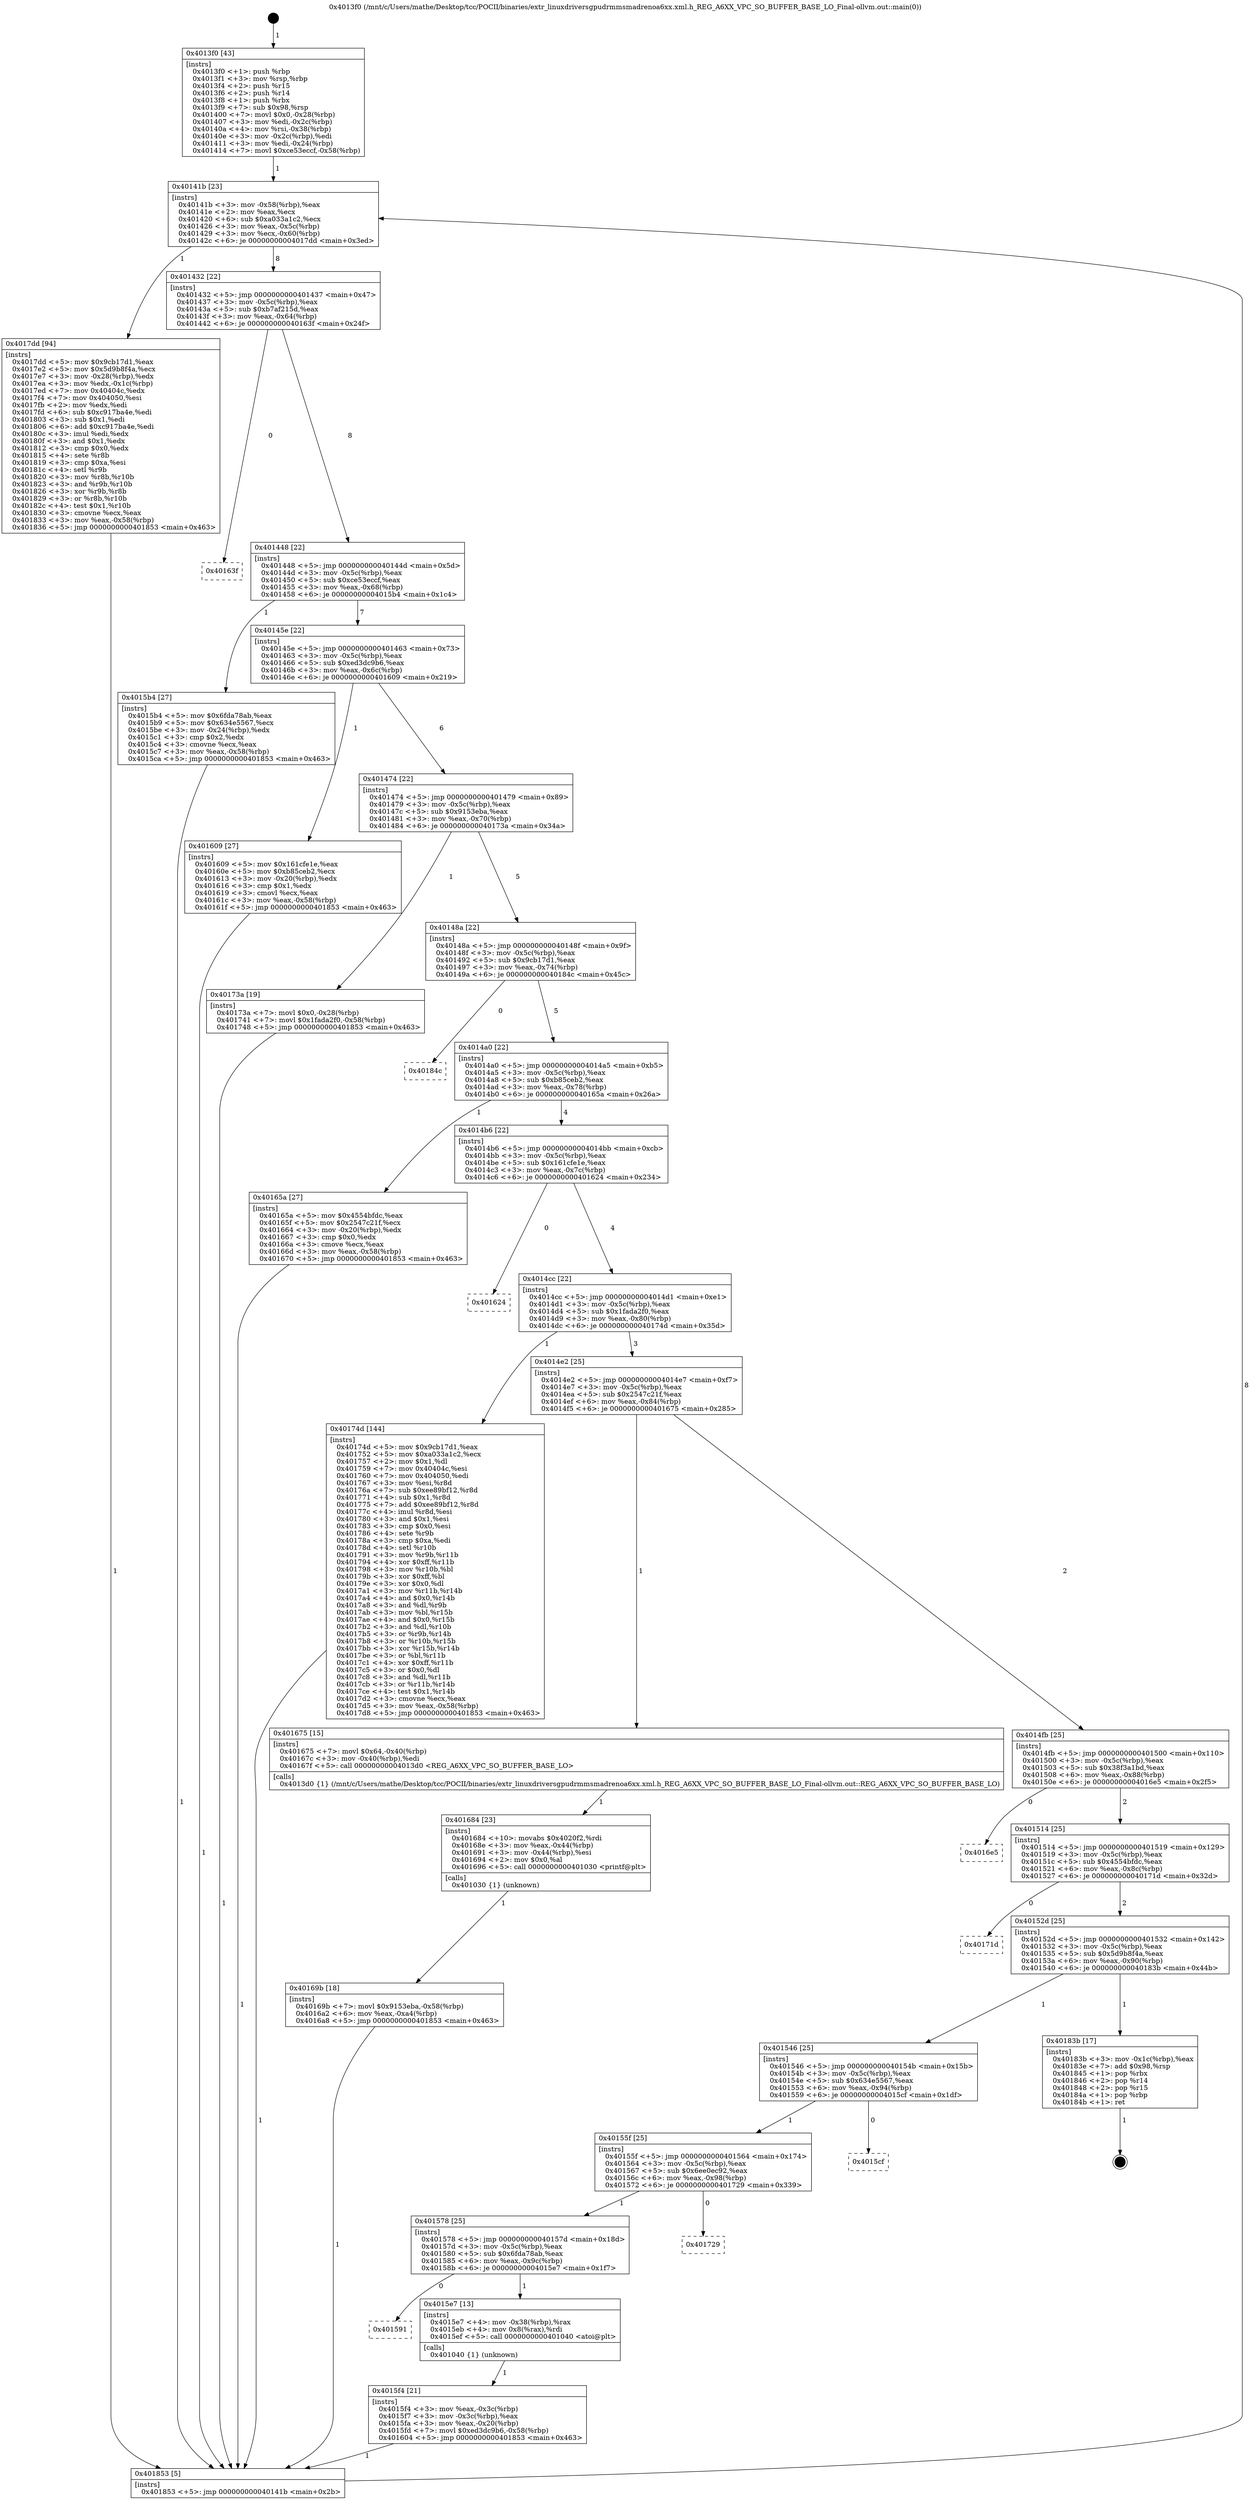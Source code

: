 digraph "0x4013f0" {
  label = "0x4013f0 (/mnt/c/Users/mathe/Desktop/tcc/POCII/binaries/extr_linuxdriversgpudrmmsmadrenoa6xx.xml.h_REG_A6XX_VPC_SO_BUFFER_BASE_LO_Final-ollvm.out::main(0))"
  labelloc = "t"
  node[shape=record]

  Entry [label="",width=0.3,height=0.3,shape=circle,fillcolor=black,style=filled]
  "0x40141b" [label="{
     0x40141b [23]\l
     | [instrs]\l
     &nbsp;&nbsp;0x40141b \<+3\>: mov -0x58(%rbp),%eax\l
     &nbsp;&nbsp;0x40141e \<+2\>: mov %eax,%ecx\l
     &nbsp;&nbsp;0x401420 \<+6\>: sub $0xa033a1c2,%ecx\l
     &nbsp;&nbsp;0x401426 \<+3\>: mov %eax,-0x5c(%rbp)\l
     &nbsp;&nbsp;0x401429 \<+3\>: mov %ecx,-0x60(%rbp)\l
     &nbsp;&nbsp;0x40142c \<+6\>: je 00000000004017dd \<main+0x3ed\>\l
  }"]
  "0x4017dd" [label="{
     0x4017dd [94]\l
     | [instrs]\l
     &nbsp;&nbsp;0x4017dd \<+5\>: mov $0x9cb17d1,%eax\l
     &nbsp;&nbsp;0x4017e2 \<+5\>: mov $0x5d9b8f4a,%ecx\l
     &nbsp;&nbsp;0x4017e7 \<+3\>: mov -0x28(%rbp),%edx\l
     &nbsp;&nbsp;0x4017ea \<+3\>: mov %edx,-0x1c(%rbp)\l
     &nbsp;&nbsp;0x4017ed \<+7\>: mov 0x40404c,%edx\l
     &nbsp;&nbsp;0x4017f4 \<+7\>: mov 0x404050,%esi\l
     &nbsp;&nbsp;0x4017fb \<+2\>: mov %edx,%edi\l
     &nbsp;&nbsp;0x4017fd \<+6\>: sub $0xc917ba4e,%edi\l
     &nbsp;&nbsp;0x401803 \<+3\>: sub $0x1,%edi\l
     &nbsp;&nbsp;0x401806 \<+6\>: add $0xc917ba4e,%edi\l
     &nbsp;&nbsp;0x40180c \<+3\>: imul %edi,%edx\l
     &nbsp;&nbsp;0x40180f \<+3\>: and $0x1,%edx\l
     &nbsp;&nbsp;0x401812 \<+3\>: cmp $0x0,%edx\l
     &nbsp;&nbsp;0x401815 \<+4\>: sete %r8b\l
     &nbsp;&nbsp;0x401819 \<+3\>: cmp $0xa,%esi\l
     &nbsp;&nbsp;0x40181c \<+4\>: setl %r9b\l
     &nbsp;&nbsp;0x401820 \<+3\>: mov %r8b,%r10b\l
     &nbsp;&nbsp;0x401823 \<+3\>: and %r9b,%r10b\l
     &nbsp;&nbsp;0x401826 \<+3\>: xor %r9b,%r8b\l
     &nbsp;&nbsp;0x401829 \<+3\>: or %r8b,%r10b\l
     &nbsp;&nbsp;0x40182c \<+4\>: test $0x1,%r10b\l
     &nbsp;&nbsp;0x401830 \<+3\>: cmovne %ecx,%eax\l
     &nbsp;&nbsp;0x401833 \<+3\>: mov %eax,-0x58(%rbp)\l
     &nbsp;&nbsp;0x401836 \<+5\>: jmp 0000000000401853 \<main+0x463\>\l
  }"]
  "0x401432" [label="{
     0x401432 [22]\l
     | [instrs]\l
     &nbsp;&nbsp;0x401432 \<+5\>: jmp 0000000000401437 \<main+0x47\>\l
     &nbsp;&nbsp;0x401437 \<+3\>: mov -0x5c(%rbp),%eax\l
     &nbsp;&nbsp;0x40143a \<+5\>: sub $0xb7af215d,%eax\l
     &nbsp;&nbsp;0x40143f \<+3\>: mov %eax,-0x64(%rbp)\l
     &nbsp;&nbsp;0x401442 \<+6\>: je 000000000040163f \<main+0x24f\>\l
  }"]
  Exit [label="",width=0.3,height=0.3,shape=circle,fillcolor=black,style=filled,peripheries=2]
  "0x40163f" [label="{
     0x40163f\l
  }", style=dashed]
  "0x401448" [label="{
     0x401448 [22]\l
     | [instrs]\l
     &nbsp;&nbsp;0x401448 \<+5\>: jmp 000000000040144d \<main+0x5d\>\l
     &nbsp;&nbsp;0x40144d \<+3\>: mov -0x5c(%rbp),%eax\l
     &nbsp;&nbsp;0x401450 \<+5\>: sub $0xce53eccf,%eax\l
     &nbsp;&nbsp;0x401455 \<+3\>: mov %eax,-0x68(%rbp)\l
     &nbsp;&nbsp;0x401458 \<+6\>: je 00000000004015b4 \<main+0x1c4\>\l
  }"]
  "0x40169b" [label="{
     0x40169b [18]\l
     | [instrs]\l
     &nbsp;&nbsp;0x40169b \<+7\>: movl $0x9153eba,-0x58(%rbp)\l
     &nbsp;&nbsp;0x4016a2 \<+6\>: mov %eax,-0xa4(%rbp)\l
     &nbsp;&nbsp;0x4016a8 \<+5\>: jmp 0000000000401853 \<main+0x463\>\l
  }"]
  "0x4015b4" [label="{
     0x4015b4 [27]\l
     | [instrs]\l
     &nbsp;&nbsp;0x4015b4 \<+5\>: mov $0x6fda78ab,%eax\l
     &nbsp;&nbsp;0x4015b9 \<+5\>: mov $0x634e5567,%ecx\l
     &nbsp;&nbsp;0x4015be \<+3\>: mov -0x24(%rbp),%edx\l
     &nbsp;&nbsp;0x4015c1 \<+3\>: cmp $0x2,%edx\l
     &nbsp;&nbsp;0x4015c4 \<+3\>: cmovne %ecx,%eax\l
     &nbsp;&nbsp;0x4015c7 \<+3\>: mov %eax,-0x58(%rbp)\l
     &nbsp;&nbsp;0x4015ca \<+5\>: jmp 0000000000401853 \<main+0x463\>\l
  }"]
  "0x40145e" [label="{
     0x40145e [22]\l
     | [instrs]\l
     &nbsp;&nbsp;0x40145e \<+5\>: jmp 0000000000401463 \<main+0x73\>\l
     &nbsp;&nbsp;0x401463 \<+3\>: mov -0x5c(%rbp),%eax\l
     &nbsp;&nbsp;0x401466 \<+5\>: sub $0xed3dc9b6,%eax\l
     &nbsp;&nbsp;0x40146b \<+3\>: mov %eax,-0x6c(%rbp)\l
     &nbsp;&nbsp;0x40146e \<+6\>: je 0000000000401609 \<main+0x219\>\l
  }"]
  "0x401853" [label="{
     0x401853 [5]\l
     | [instrs]\l
     &nbsp;&nbsp;0x401853 \<+5\>: jmp 000000000040141b \<main+0x2b\>\l
  }"]
  "0x4013f0" [label="{
     0x4013f0 [43]\l
     | [instrs]\l
     &nbsp;&nbsp;0x4013f0 \<+1\>: push %rbp\l
     &nbsp;&nbsp;0x4013f1 \<+3\>: mov %rsp,%rbp\l
     &nbsp;&nbsp;0x4013f4 \<+2\>: push %r15\l
     &nbsp;&nbsp;0x4013f6 \<+2\>: push %r14\l
     &nbsp;&nbsp;0x4013f8 \<+1\>: push %rbx\l
     &nbsp;&nbsp;0x4013f9 \<+7\>: sub $0x98,%rsp\l
     &nbsp;&nbsp;0x401400 \<+7\>: movl $0x0,-0x28(%rbp)\l
     &nbsp;&nbsp;0x401407 \<+3\>: mov %edi,-0x2c(%rbp)\l
     &nbsp;&nbsp;0x40140a \<+4\>: mov %rsi,-0x38(%rbp)\l
     &nbsp;&nbsp;0x40140e \<+3\>: mov -0x2c(%rbp),%edi\l
     &nbsp;&nbsp;0x401411 \<+3\>: mov %edi,-0x24(%rbp)\l
     &nbsp;&nbsp;0x401414 \<+7\>: movl $0xce53eccf,-0x58(%rbp)\l
  }"]
  "0x401684" [label="{
     0x401684 [23]\l
     | [instrs]\l
     &nbsp;&nbsp;0x401684 \<+10\>: movabs $0x4020f2,%rdi\l
     &nbsp;&nbsp;0x40168e \<+3\>: mov %eax,-0x44(%rbp)\l
     &nbsp;&nbsp;0x401691 \<+3\>: mov -0x44(%rbp),%esi\l
     &nbsp;&nbsp;0x401694 \<+2\>: mov $0x0,%al\l
     &nbsp;&nbsp;0x401696 \<+5\>: call 0000000000401030 \<printf@plt\>\l
     | [calls]\l
     &nbsp;&nbsp;0x401030 \{1\} (unknown)\l
  }"]
  "0x401609" [label="{
     0x401609 [27]\l
     | [instrs]\l
     &nbsp;&nbsp;0x401609 \<+5\>: mov $0x161cfe1e,%eax\l
     &nbsp;&nbsp;0x40160e \<+5\>: mov $0xb85ceb2,%ecx\l
     &nbsp;&nbsp;0x401613 \<+3\>: mov -0x20(%rbp),%edx\l
     &nbsp;&nbsp;0x401616 \<+3\>: cmp $0x1,%edx\l
     &nbsp;&nbsp;0x401619 \<+3\>: cmovl %ecx,%eax\l
     &nbsp;&nbsp;0x40161c \<+3\>: mov %eax,-0x58(%rbp)\l
     &nbsp;&nbsp;0x40161f \<+5\>: jmp 0000000000401853 \<main+0x463\>\l
  }"]
  "0x401474" [label="{
     0x401474 [22]\l
     | [instrs]\l
     &nbsp;&nbsp;0x401474 \<+5\>: jmp 0000000000401479 \<main+0x89\>\l
     &nbsp;&nbsp;0x401479 \<+3\>: mov -0x5c(%rbp),%eax\l
     &nbsp;&nbsp;0x40147c \<+5\>: sub $0x9153eba,%eax\l
     &nbsp;&nbsp;0x401481 \<+3\>: mov %eax,-0x70(%rbp)\l
     &nbsp;&nbsp;0x401484 \<+6\>: je 000000000040173a \<main+0x34a\>\l
  }"]
  "0x4015f4" [label="{
     0x4015f4 [21]\l
     | [instrs]\l
     &nbsp;&nbsp;0x4015f4 \<+3\>: mov %eax,-0x3c(%rbp)\l
     &nbsp;&nbsp;0x4015f7 \<+3\>: mov -0x3c(%rbp),%eax\l
     &nbsp;&nbsp;0x4015fa \<+3\>: mov %eax,-0x20(%rbp)\l
     &nbsp;&nbsp;0x4015fd \<+7\>: movl $0xed3dc9b6,-0x58(%rbp)\l
     &nbsp;&nbsp;0x401604 \<+5\>: jmp 0000000000401853 \<main+0x463\>\l
  }"]
  "0x40173a" [label="{
     0x40173a [19]\l
     | [instrs]\l
     &nbsp;&nbsp;0x40173a \<+7\>: movl $0x0,-0x28(%rbp)\l
     &nbsp;&nbsp;0x401741 \<+7\>: movl $0x1fada2f0,-0x58(%rbp)\l
     &nbsp;&nbsp;0x401748 \<+5\>: jmp 0000000000401853 \<main+0x463\>\l
  }"]
  "0x40148a" [label="{
     0x40148a [22]\l
     | [instrs]\l
     &nbsp;&nbsp;0x40148a \<+5\>: jmp 000000000040148f \<main+0x9f\>\l
     &nbsp;&nbsp;0x40148f \<+3\>: mov -0x5c(%rbp),%eax\l
     &nbsp;&nbsp;0x401492 \<+5\>: sub $0x9cb17d1,%eax\l
     &nbsp;&nbsp;0x401497 \<+3\>: mov %eax,-0x74(%rbp)\l
     &nbsp;&nbsp;0x40149a \<+6\>: je 000000000040184c \<main+0x45c\>\l
  }"]
  "0x401591" [label="{
     0x401591\l
  }", style=dashed]
  "0x40184c" [label="{
     0x40184c\l
  }", style=dashed]
  "0x4014a0" [label="{
     0x4014a0 [22]\l
     | [instrs]\l
     &nbsp;&nbsp;0x4014a0 \<+5\>: jmp 00000000004014a5 \<main+0xb5\>\l
     &nbsp;&nbsp;0x4014a5 \<+3\>: mov -0x5c(%rbp),%eax\l
     &nbsp;&nbsp;0x4014a8 \<+5\>: sub $0xb85ceb2,%eax\l
     &nbsp;&nbsp;0x4014ad \<+3\>: mov %eax,-0x78(%rbp)\l
     &nbsp;&nbsp;0x4014b0 \<+6\>: je 000000000040165a \<main+0x26a\>\l
  }"]
  "0x4015e7" [label="{
     0x4015e7 [13]\l
     | [instrs]\l
     &nbsp;&nbsp;0x4015e7 \<+4\>: mov -0x38(%rbp),%rax\l
     &nbsp;&nbsp;0x4015eb \<+4\>: mov 0x8(%rax),%rdi\l
     &nbsp;&nbsp;0x4015ef \<+5\>: call 0000000000401040 \<atoi@plt\>\l
     | [calls]\l
     &nbsp;&nbsp;0x401040 \{1\} (unknown)\l
  }"]
  "0x40165a" [label="{
     0x40165a [27]\l
     | [instrs]\l
     &nbsp;&nbsp;0x40165a \<+5\>: mov $0x4554bfdc,%eax\l
     &nbsp;&nbsp;0x40165f \<+5\>: mov $0x2547c21f,%ecx\l
     &nbsp;&nbsp;0x401664 \<+3\>: mov -0x20(%rbp),%edx\l
     &nbsp;&nbsp;0x401667 \<+3\>: cmp $0x0,%edx\l
     &nbsp;&nbsp;0x40166a \<+3\>: cmove %ecx,%eax\l
     &nbsp;&nbsp;0x40166d \<+3\>: mov %eax,-0x58(%rbp)\l
     &nbsp;&nbsp;0x401670 \<+5\>: jmp 0000000000401853 \<main+0x463\>\l
  }"]
  "0x4014b6" [label="{
     0x4014b6 [22]\l
     | [instrs]\l
     &nbsp;&nbsp;0x4014b6 \<+5\>: jmp 00000000004014bb \<main+0xcb\>\l
     &nbsp;&nbsp;0x4014bb \<+3\>: mov -0x5c(%rbp),%eax\l
     &nbsp;&nbsp;0x4014be \<+5\>: sub $0x161cfe1e,%eax\l
     &nbsp;&nbsp;0x4014c3 \<+3\>: mov %eax,-0x7c(%rbp)\l
     &nbsp;&nbsp;0x4014c6 \<+6\>: je 0000000000401624 \<main+0x234\>\l
  }"]
  "0x401578" [label="{
     0x401578 [25]\l
     | [instrs]\l
     &nbsp;&nbsp;0x401578 \<+5\>: jmp 000000000040157d \<main+0x18d\>\l
     &nbsp;&nbsp;0x40157d \<+3\>: mov -0x5c(%rbp),%eax\l
     &nbsp;&nbsp;0x401580 \<+5\>: sub $0x6fda78ab,%eax\l
     &nbsp;&nbsp;0x401585 \<+6\>: mov %eax,-0x9c(%rbp)\l
     &nbsp;&nbsp;0x40158b \<+6\>: je 00000000004015e7 \<main+0x1f7\>\l
  }"]
  "0x401624" [label="{
     0x401624\l
  }", style=dashed]
  "0x4014cc" [label="{
     0x4014cc [22]\l
     | [instrs]\l
     &nbsp;&nbsp;0x4014cc \<+5\>: jmp 00000000004014d1 \<main+0xe1\>\l
     &nbsp;&nbsp;0x4014d1 \<+3\>: mov -0x5c(%rbp),%eax\l
     &nbsp;&nbsp;0x4014d4 \<+5\>: sub $0x1fada2f0,%eax\l
     &nbsp;&nbsp;0x4014d9 \<+3\>: mov %eax,-0x80(%rbp)\l
     &nbsp;&nbsp;0x4014dc \<+6\>: je 000000000040174d \<main+0x35d\>\l
  }"]
  "0x401729" [label="{
     0x401729\l
  }", style=dashed]
  "0x40174d" [label="{
     0x40174d [144]\l
     | [instrs]\l
     &nbsp;&nbsp;0x40174d \<+5\>: mov $0x9cb17d1,%eax\l
     &nbsp;&nbsp;0x401752 \<+5\>: mov $0xa033a1c2,%ecx\l
     &nbsp;&nbsp;0x401757 \<+2\>: mov $0x1,%dl\l
     &nbsp;&nbsp;0x401759 \<+7\>: mov 0x40404c,%esi\l
     &nbsp;&nbsp;0x401760 \<+7\>: mov 0x404050,%edi\l
     &nbsp;&nbsp;0x401767 \<+3\>: mov %esi,%r8d\l
     &nbsp;&nbsp;0x40176a \<+7\>: sub $0xee89bf12,%r8d\l
     &nbsp;&nbsp;0x401771 \<+4\>: sub $0x1,%r8d\l
     &nbsp;&nbsp;0x401775 \<+7\>: add $0xee89bf12,%r8d\l
     &nbsp;&nbsp;0x40177c \<+4\>: imul %r8d,%esi\l
     &nbsp;&nbsp;0x401780 \<+3\>: and $0x1,%esi\l
     &nbsp;&nbsp;0x401783 \<+3\>: cmp $0x0,%esi\l
     &nbsp;&nbsp;0x401786 \<+4\>: sete %r9b\l
     &nbsp;&nbsp;0x40178a \<+3\>: cmp $0xa,%edi\l
     &nbsp;&nbsp;0x40178d \<+4\>: setl %r10b\l
     &nbsp;&nbsp;0x401791 \<+3\>: mov %r9b,%r11b\l
     &nbsp;&nbsp;0x401794 \<+4\>: xor $0xff,%r11b\l
     &nbsp;&nbsp;0x401798 \<+3\>: mov %r10b,%bl\l
     &nbsp;&nbsp;0x40179b \<+3\>: xor $0xff,%bl\l
     &nbsp;&nbsp;0x40179e \<+3\>: xor $0x0,%dl\l
     &nbsp;&nbsp;0x4017a1 \<+3\>: mov %r11b,%r14b\l
     &nbsp;&nbsp;0x4017a4 \<+4\>: and $0x0,%r14b\l
     &nbsp;&nbsp;0x4017a8 \<+3\>: and %dl,%r9b\l
     &nbsp;&nbsp;0x4017ab \<+3\>: mov %bl,%r15b\l
     &nbsp;&nbsp;0x4017ae \<+4\>: and $0x0,%r15b\l
     &nbsp;&nbsp;0x4017b2 \<+3\>: and %dl,%r10b\l
     &nbsp;&nbsp;0x4017b5 \<+3\>: or %r9b,%r14b\l
     &nbsp;&nbsp;0x4017b8 \<+3\>: or %r10b,%r15b\l
     &nbsp;&nbsp;0x4017bb \<+3\>: xor %r15b,%r14b\l
     &nbsp;&nbsp;0x4017be \<+3\>: or %bl,%r11b\l
     &nbsp;&nbsp;0x4017c1 \<+4\>: xor $0xff,%r11b\l
     &nbsp;&nbsp;0x4017c5 \<+3\>: or $0x0,%dl\l
     &nbsp;&nbsp;0x4017c8 \<+3\>: and %dl,%r11b\l
     &nbsp;&nbsp;0x4017cb \<+3\>: or %r11b,%r14b\l
     &nbsp;&nbsp;0x4017ce \<+4\>: test $0x1,%r14b\l
     &nbsp;&nbsp;0x4017d2 \<+3\>: cmovne %ecx,%eax\l
     &nbsp;&nbsp;0x4017d5 \<+3\>: mov %eax,-0x58(%rbp)\l
     &nbsp;&nbsp;0x4017d8 \<+5\>: jmp 0000000000401853 \<main+0x463\>\l
  }"]
  "0x4014e2" [label="{
     0x4014e2 [25]\l
     | [instrs]\l
     &nbsp;&nbsp;0x4014e2 \<+5\>: jmp 00000000004014e7 \<main+0xf7\>\l
     &nbsp;&nbsp;0x4014e7 \<+3\>: mov -0x5c(%rbp),%eax\l
     &nbsp;&nbsp;0x4014ea \<+5\>: sub $0x2547c21f,%eax\l
     &nbsp;&nbsp;0x4014ef \<+6\>: mov %eax,-0x84(%rbp)\l
     &nbsp;&nbsp;0x4014f5 \<+6\>: je 0000000000401675 \<main+0x285\>\l
  }"]
  "0x40155f" [label="{
     0x40155f [25]\l
     | [instrs]\l
     &nbsp;&nbsp;0x40155f \<+5\>: jmp 0000000000401564 \<main+0x174\>\l
     &nbsp;&nbsp;0x401564 \<+3\>: mov -0x5c(%rbp),%eax\l
     &nbsp;&nbsp;0x401567 \<+5\>: sub $0x6ee0ec92,%eax\l
     &nbsp;&nbsp;0x40156c \<+6\>: mov %eax,-0x98(%rbp)\l
     &nbsp;&nbsp;0x401572 \<+6\>: je 0000000000401729 \<main+0x339\>\l
  }"]
  "0x401675" [label="{
     0x401675 [15]\l
     | [instrs]\l
     &nbsp;&nbsp;0x401675 \<+7\>: movl $0x64,-0x40(%rbp)\l
     &nbsp;&nbsp;0x40167c \<+3\>: mov -0x40(%rbp),%edi\l
     &nbsp;&nbsp;0x40167f \<+5\>: call 00000000004013d0 \<REG_A6XX_VPC_SO_BUFFER_BASE_LO\>\l
     | [calls]\l
     &nbsp;&nbsp;0x4013d0 \{1\} (/mnt/c/Users/mathe/Desktop/tcc/POCII/binaries/extr_linuxdriversgpudrmmsmadrenoa6xx.xml.h_REG_A6XX_VPC_SO_BUFFER_BASE_LO_Final-ollvm.out::REG_A6XX_VPC_SO_BUFFER_BASE_LO)\l
  }"]
  "0x4014fb" [label="{
     0x4014fb [25]\l
     | [instrs]\l
     &nbsp;&nbsp;0x4014fb \<+5\>: jmp 0000000000401500 \<main+0x110\>\l
     &nbsp;&nbsp;0x401500 \<+3\>: mov -0x5c(%rbp),%eax\l
     &nbsp;&nbsp;0x401503 \<+5\>: sub $0x38f3a1bd,%eax\l
     &nbsp;&nbsp;0x401508 \<+6\>: mov %eax,-0x88(%rbp)\l
     &nbsp;&nbsp;0x40150e \<+6\>: je 00000000004016e5 \<main+0x2f5\>\l
  }"]
  "0x4015cf" [label="{
     0x4015cf\l
  }", style=dashed]
  "0x4016e5" [label="{
     0x4016e5\l
  }", style=dashed]
  "0x401514" [label="{
     0x401514 [25]\l
     | [instrs]\l
     &nbsp;&nbsp;0x401514 \<+5\>: jmp 0000000000401519 \<main+0x129\>\l
     &nbsp;&nbsp;0x401519 \<+3\>: mov -0x5c(%rbp),%eax\l
     &nbsp;&nbsp;0x40151c \<+5\>: sub $0x4554bfdc,%eax\l
     &nbsp;&nbsp;0x401521 \<+6\>: mov %eax,-0x8c(%rbp)\l
     &nbsp;&nbsp;0x401527 \<+6\>: je 000000000040171d \<main+0x32d\>\l
  }"]
  "0x401546" [label="{
     0x401546 [25]\l
     | [instrs]\l
     &nbsp;&nbsp;0x401546 \<+5\>: jmp 000000000040154b \<main+0x15b\>\l
     &nbsp;&nbsp;0x40154b \<+3\>: mov -0x5c(%rbp),%eax\l
     &nbsp;&nbsp;0x40154e \<+5\>: sub $0x634e5567,%eax\l
     &nbsp;&nbsp;0x401553 \<+6\>: mov %eax,-0x94(%rbp)\l
     &nbsp;&nbsp;0x401559 \<+6\>: je 00000000004015cf \<main+0x1df\>\l
  }"]
  "0x40171d" [label="{
     0x40171d\l
  }", style=dashed]
  "0x40152d" [label="{
     0x40152d [25]\l
     | [instrs]\l
     &nbsp;&nbsp;0x40152d \<+5\>: jmp 0000000000401532 \<main+0x142\>\l
     &nbsp;&nbsp;0x401532 \<+3\>: mov -0x5c(%rbp),%eax\l
     &nbsp;&nbsp;0x401535 \<+5\>: sub $0x5d9b8f4a,%eax\l
     &nbsp;&nbsp;0x40153a \<+6\>: mov %eax,-0x90(%rbp)\l
     &nbsp;&nbsp;0x401540 \<+6\>: je 000000000040183b \<main+0x44b\>\l
  }"]
  "0x40183b" [label="{
     0x40183b [17]\l
     | [instrs]\l
     &nbsp;&nbsp;0x40183b \<+3\>: mov -0x1c(%rbp),%eax\l
     &nbsp;&nbsp;0x40183e \<+7\>: add $0x98,%rsp\l
     &nbsp;&nbsp;0x401845 \<+1\>: pop %rbx\l
     &nbsp;&nbsp;0x401846 \<+2\>: pop %r14\l
     &nbsp;&nbsp;0x401848 \<+2\>: pop %r15\l
     &nbsp;&nbsp;0x40184a \<+1\>: pop %rbp\l
     &nbsp;&nbsp;0x40184b \<+1\>: ret\l
  }"]
  Entry -> "0x4013f0" [label=" 1"]
  "0x40141b" -> "0x4017dd" [label=" 1"]
  "0x40141b" -> "0x401432" [label=" 8"]
  "0x40183b" -> Exit [label=" 1"]
  "0x401432" -> "0x40163f" [label=" 0"]
  "0x401432" -> "0x401448" [label=" 8"]
  "0x4017dd" -> "0x401853" [label=" 1"]
  "0x401448" -> "0x4015b4" [label=" 1"]
  "0x401448" -> "0x40145e" [label=" 7"]
  "0x4015b4" -> "0x401853" [label=" 1"]
  "0x4013f0" -> "0x40141b" [label=" 1"]
  "0x401853" -> "0x40141b" [label=" 8"]
  "0x40174d" -> "0x401853" [label=" 1"]
  "0x40145e" -> "0x401609" [label=" 1"]
  "0x40145e" -> "0x401474" [label=" 6"]
  "0x40173a" -> "0x401853" [label=" 1"]
  "0x401474" -> "0x40173a" [label=" 1"]
  "0x401474" -> "0x40148a" [label=" 5"]
  "0x40169b" -> "0x401853" [label=" 1"]
  "0x40148a" -> "0x40184c" [label=" 0"]
  "0x40148a" -> "0x4014a0" [label=" 5"]
  "0x401684" -> "0x40169b" [label=" 1"]
  "0x4014a0" -> "0x40165a" [label=" 1"]
  "0x4014a0" -> "0x4014b6" [label=" 4"]
  "0x401675" -> "0x401684" [label=" 1"]
  "0x4014b6" -> "0x401624" [label=" 0"]
  "0x4014b6" -> "0x4014cc" [label=" 4"]
  "0x401609" -> "0x401853" [label=" 1"]
  "0x4014cc" -> "0x40174d" [label=" 1"]
  "0x4014cc" -> "0x4014e2" [label=" 3"]
  "0x4015f4" -> "0x401853" [label=" 1"]
  "0x4014e2" -> "0x401675" [label=" 1"]
  "0x4014e2" -> "0x4014fb" [label=" 2"]
  "0x401578" -> "0x401591" [label=" 0"]
  "0x4014fb" -> "0x4016e5" [label=" 0"]
  "0x4014fb" -> "0x401514" [label=" 2"]
  "0x401578" -> "0x4015e7" [label=" 1"]
  "0x401514" -> "0x40171d" [label=" 0"]
  "0x401514" -> "0x40152d" [label=" 2"]
  "0x40155f" -> "0x401578" [label=" 1"]
  "0x40152d" -> "0x40183b" [label=" 1"]
  "0x40152d" -> "0x401546" [label=" 1"]
  "0x40165a" -> "0x401853" [label=" 1"]
  "0x401546" -> "0x4015cf" [label=" 0"]
  "0x401546" -> "0x40155f" [label=" 1"]
  "0x4015e7" -> "0x4015f4" [label=" 1"]
  "0x40155f" -> "0x401729" [label=" 0"]
}
